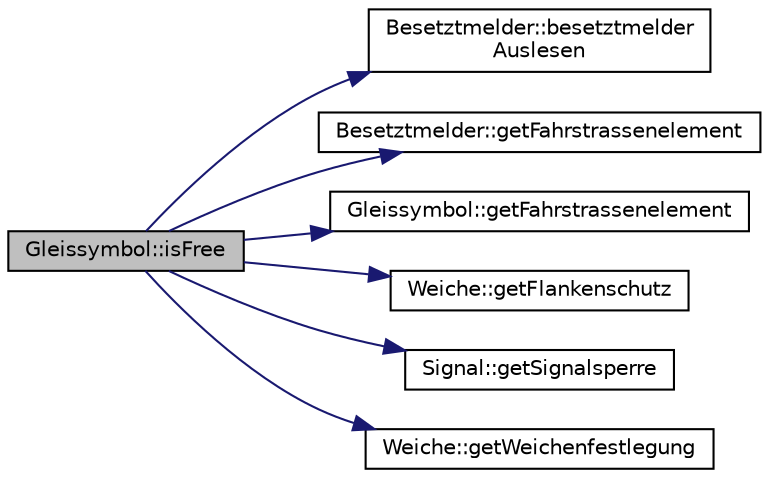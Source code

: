 digraph "Gleissymbol::isFree"
{
 // LATEX_PDF_SIZE
  edge [fontname="Helvetica",fontsize="10",labelfontname="Helvetica",labelfontsize="10"];
  node [fontname="Helvetica",fontsize="10",shape=record];
  rankdir="LR";
  Node1 [label="Gleissymbol::isFree",height=0.2,width=0.4,color="black", fillcolor="grey75", style="filled", fontcolor="black",tooltip=" "];
  Node1 -> Node2 [color="midnightblue",fontsize="10",style="solid",fontname="Helvetica"];
  Node2 [label="Besetztmelder::besetztmelder\lAuslesen",height=0.2,width=0.4,color="black", fillcolor="white", style="filled",URL="$class_besetztmelder.html#aed831a3667f3cceb29287aa871fc3087",tooltip=" "];
  Node1 -> Node3 [color="midnightblue",fontsize="10",style="solid",fontname="Helvetica"];
  Node3 [label="Besetztmelder::getFahrstrassenelement",height=0.2,width=0.4,color="black", fillcolor="white", style="filled",URL="$class_besetztmelder.html#aaba66641504b0315ffd7e920c1b1c24f",tooltip=" "];
  Node1 -> Node4 [color="midnightblue",fontsize="10",style="solid",fontname="Helvetica"];
  Node4 [label="Gleissymbol::getFahrstrassenelement",height=0.2,width=0.4,color="black", fillcolor="white", style="filled",URL="$class_gleissymbol.html#a23b17f3e6fda9f1ffd1fa06268de1255",tooltip=" "];
  Node1 -> Node5 [color="midnightblue",fontsize="10",style="solid",fontname="Helvetica"];
  Node5 [label="Weiche::getFlankenschutz",height=0.2,width=0.4,color="black", fillcolor="white", style="filled",URL="$class_weiche.html#a2ab5c14d11a1dc5d4f588f1290de8e0b",tooltip=" "];
  Node1 -> Node6 [color="midnightblue",fontsize="10",style="solid",fontname="Helvetica"];
  Node6 [label="Signal::getSignalsperre",height=0.2,width=0.4,color="black", fillcolor="white", style="filled",URL="$class_signal.html#a8fb4bb651c8066da2cacde46d2cb2f88",tooltip=" "];
  Node1 -> Node7 [color="midnightblue",fontsize="10",style="solid",fontname="Helvetica"];
  Node7 [label="Weiche::getWeichenfestlegung",height=0.2,width=0.4,color="black", fillcolor="white", style="filled",URL="$class_weiche.html#a261fcac93ffd076c1731fd6bbd76a9e3",tooltip=" "];
}
